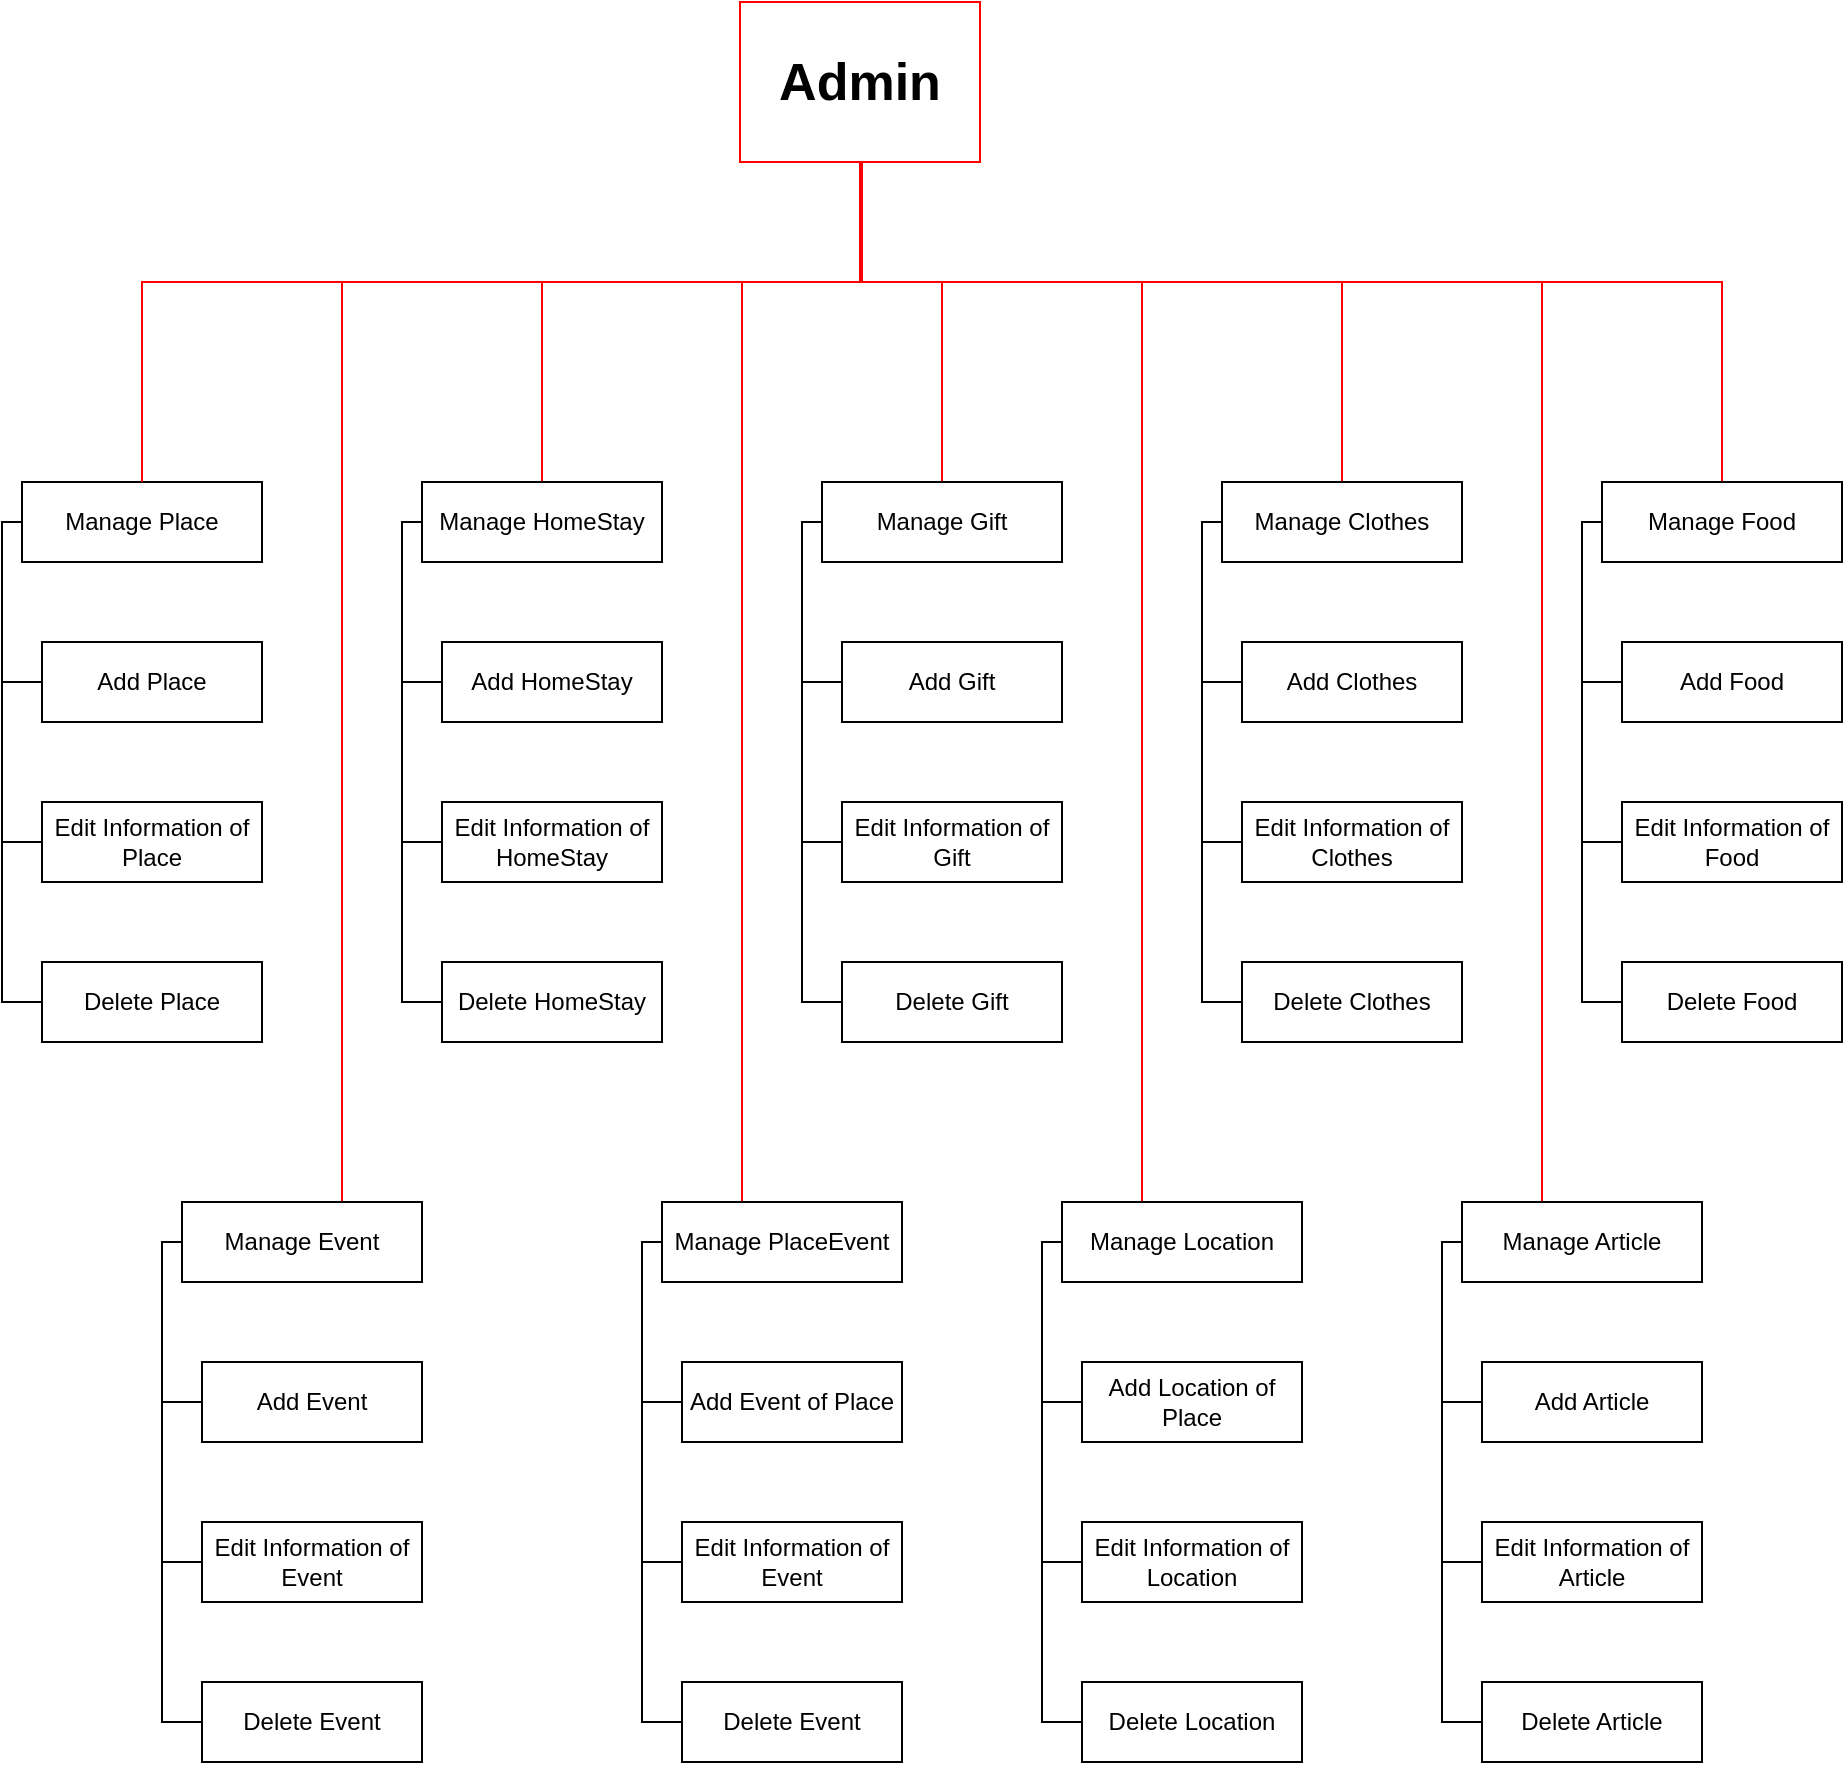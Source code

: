 <mxfile version="14.5.1" type="device"><diagram id="p0nnTQJHympkX1q5xb9R" name="Page-1"><mxGraphModel dx="1024" dy="632" grid="1" gridSize="10" guides="1" tooltips="1" connect="1" arrows="1" fold="1" page="1" pageScale="1" pageWidth="850" pageHeight="1100" math="0" shadow="0"><root><mxCell id="0"/><mxCell id="1" parent="0"/><mxCell id="g9CUl8Z9VzvdPI4QJCnY-13" value="Add Place" style="rounded=0;whiteSpace=wrap;html=1;" parent="1" vertex="1"><mxGeometry x="51" y="400" width="110" height="40" as="geometry"/></mxCell><mxCell id="g9CUl8Z9VzvdPI4QJCnY-20" style="edgeStyle=orthogonalEdgeStyle;rounded=0;orthogonalLoop=1;jettySize=auto;html=1;entryX=0;entryY=0.5;entryDx=0;entryDy=0;endArrow=none;endFill=0;" parent="1" source="g9CUl8Z9VzvdPI4QJCnY-15" target="g9CUl8Z9VzvdPI4QJCnY-13" edge="1"><mxGeometry relative="1" as="geometry"><Array as="points"><mxPoint x="31" y="340"/><mxPoint x="31" y="420"/></Array></mxGeometry></mxCell><mxCell id="g9CUl8Z9VzvdPI4QJCnY-23" style="edgeStyle=orthogonalEdgeStyle;rounded=0;orthogonalLoop=1;jettySize=auto;html=1;entryX=0;entryY=0.5;entryDx=0;entryDy=0;endArrow=none;endFill=0;" parent="1" source="g9CUl8Z9VzvdPI4QJCnY-15" target="g9CUl8Z9VzvdPI4QJCnY-21" edge="1"><mxGeometry relative="1" as="geometry"><Array as="points"><mxPoint x="31" y="340"/><mxPoint x="31" y="500"/></Array></mxGeometry></mxCell><mxCell id="g9CUl8Z9VzvdPI4QJCnY-24" style="edgeStyle=orthogonalEdgeStyle;rounded=0;orthogonalLoop=1;jettySize=auto;html=1;entryX=0;entryY=0.5;entryDx=0;entryDy=0;endArrow=none;endFill=0;" parent="1" source="g9CUl8Z9VzvdPI4QJCnY-15" target="g9CUl8Z9VzvdPI4QJCnY-22" edge="1"><mxGeometry relative="1" as="geometry"><Array as="points"><mxPoint x="31" y="340"/><mxPoint x="31" y="580"/></Array></mxGeometry></mxCell><mxCell id="g9CUl8Z9VzvdPI4QJCnY-15" value="Manage Place" style="rounded=0;whiteSpace=wrap;html=1;" parent="1" vertex="1"><mxGeometry x="41" y="320" width="120" height="40" as="geometry"/></mxCell><mxCell id="g9CUl8Z9VzvdPI4QJCnY-17" style="edgeStyle=orthogonalEdgeStyle;rounded=0;orthogonalLoop=1;jettySize=auto;html=1;endArrow=none;endFill=0;strokeColor=#FF0000;endSize=6;jumpSize=6;" parent="1" source="g9CUl8Z9VzvdPI4QJCnY-16" target="g9CUl8Z9VzvdPI4QJCnY-15" edge="1"><mxGeometry relative="1" as="geometry"><Array as="points"><mxPoint x="461" y="220"/><mxPoint x="101" y="220"/></Array></mxGeometry></mxCell><mxCell id="g9CUl8Z9VzvdPI4QJCnY-19" style="edgeStyle=orthogonalEdgeStyle;rounded=0;orthogonalLoop=1;jettySize=auto;html=1;entryX=0.5;entryY=0;entryDx=0;entryDy=0;endArrow=none;endFill=0;strokeColor=#FF0000;endSize=6;jumpSize=6;" parent="1" source="g9CUl8Z9VzvdPI4QJCnY-16" target="g9CUl8Z9VzvdPI4QJCnY-29" edge="1"><mxGeometry relative="1" as="geometry"><mxPoint x="301" y="240" as="targetPoint"/><Array as="points"><mxPoint x="461" y="220"/><mxPoint x="301" y="220"/></Array></mxGeometry></mxCell><mxCell id="g9CUl8Z9VzvdPI4QJCnY-46" style="edgeStyle=orthogonalEdgeStyle;rounded=0;orthogonalLoop=1;jettySize=auto;html=1;entryX=0.5;entryY=0;entryDx=0;entryDy=0;endArrow=none;endFill=0;strokeColor=#FF0000;endSize=6;jumpSize=6;" parent="1" source="g9CUl8Z9VzvdPI4QJCnY-16" target="g9CUl8Z9VzvdPI4QJCnY-36" edge="1"><mxGeometry relative="1" as="geometry"><Array as="points"><mxPoint x="460" y="220"/><mxPoint x="501" y="220"/></Array></mxGeometry></mxCell><mxCell id="g9CUl8Z9VzvdPI4QJCnY-47" style="edgeStyle=orthogonalEdgeStyle;rounded=0;orthogonalLoop=1;jettySize=auto;html=1;endArrow=none;endFill=0;strokeColor=#FF0000;endSize=6;jumpSize=6;" parent="1" source="g9CUl8Z9VzvdPI4QJCnY-16" target="g9CUl8Z9VzvdPI4QJCnY-43" edge="1"><mxGeometry relative="1" as="geometry"><Array as="points"><mxPoint x="461" y="220"/><mxPoint x="701" y="220"/></Array></mxGeometry></mxCell><mxCell id="g9CUl8Z9VzvdPI4QJCnY-76" style="edgeStyle=orthogonalEdgeStyle;rounded=0;orthogonalLoop=1;jettySize=auto;html=1;endArrow=none;endFill=0;strokeColor=#FF0000;endSize=6;jumpSize=6;" parent="1" source="g9CUl8Z9VzvdPI4QJCnY-16" target="g9CUl8Z9VzvdPI4QJCnY-73" edge="1"><mxGeometry relative="1" as="geometry"><Array as="points"><mxPoint x="461" y="220"/><mxPoint x="891" y="220"/></Array></mxGeometry></mxCell><mxCell id="g9CUl8Z9VzvdPI4QJCnY-84" style="edgeStyle=orthogonalEdgeStyle;rounded=0;orthogonalLoop=1;jettySize=auto;html=1;endArrow=none;endFill=0;strokeColor=#FF0000;endSize=6;jumpSize=6;" parent="1" source="g9CUl8Z9VzvdPI4QJCnY-16" target="g9CUl8Z9VzvdPI4QJCnY-52" edge="1"><mxGeometry relative="1" as="geometry"><Array as="points"><mxPoint x="461" y="220"/><mxPoint x="201" y="220"/></Array></mxGeometry></mxCell><mxCell id="g9CUl8Z9VzvdPI4QJCnY-85" style="edgeStyle=orthogonalEdgeStyle;rounded=0;orthogonalLoop=1;jettySize=auto;html=1;entryX=0.5;entryY=0;entryDx=0;entryDy=0;endArrow=none;endFill=0;strokeColor=#FF0000;endSize=6;jumpSize=6;" parent="1" target="g9CUl8Z9VzvdPI4QJCnY-59" edge="1"><mxGeometry relative="1" as="geometry"><mxPoint x="461" y="200" as="sourcePoint"/><Array as="points"><mxPoint x="461" y="220"/><mxPoint x="401" y="220"/><mxPoint x="401" y="720"/></Array></mxGeometry></mxCell><mxCell id="g9CUl8Z9VzvdPI4QJCnY-86" style="edgeStyle=orthogonalEdgeStyle;rounded=0;orthogonalLoop=1;jettySize=auto;html=1;endArrow=none;endFill=0;strokeColor=#FF0000;endSize=6;jumpSize=6;" parent="1" source="g9CUl8Z9VzvdPI4QJCnY-16" target="g9CUl8Z9VzvdPI4QJCnY-66" edge="1"><mxGeometry relative="1" as="geometry"><Array as="points"><mxPoint x="461" y="220"/><mxPoint x="601" y="220"/></Array></mxGeometry></mxCell><mxCell id="g9CUl8Z9VzvdPI4QJCnY-87" style="edgeStyle=orthogonalEdgeStyle;rounded=0;orthogonalLoop=1;jettySize=auto;html=1;entryX=0.5;entryY=0;entryDx=0;entryDy=0;endArrow=none;endFill=0;strokeColor=#FF0000;endSize=6;jumpSize=6;" parent="1" source="g9CUl8Z9VzvdPI4QJCnY-16" target="g9CUl8Z9VzvdPI4QJCnY-81" edge="1"><mxGeometry relative="1" as="geometry"><Array as="points"><mxPoint x="461" y="220"/><mxPoint x="801" y="220"/><mxPoint x="801" y="720"/></Array></mxGeometry></mxCell><mxCell id="g9CUl8Z9VzvdPI4QJCnY-16" value="Admin" style="rounded=0;whiteSpace=wrap;html=1;strokeColor=#FF0000;fontStyle=1;fontSize=26;" parent="1" vertex="1"><mxGeometry x="400" y="80" width="120" height="80" as="geometry"/></mxCell><mxCell id="g9CUl8Z9VzvdPI4QJCnY-21" value="Edit Information of Place" style="rounded=0;whiteSpace=wrap;html=1;" parent="1" vertex="1"><mxGeometry x="51" y="480" width="110" height="40" as="geometry"/></mxCell><mxCell id="g9CUl8Z9VzvdPI4QJCnY-22" value="Delete Place" style="rounded=0;whiteSpace=wrap;html=1;" parent="1" vertex="1"><mxGeometry x="51" y="560" width="110" height="40" as="geometry"/></mxCell><mxCell id="g9CUl8Z9VzvdPI4QJCnY-25" value="Add HomeStay" style="rounded=0;whiteSpace=wrap;html=1;" parent="1" vertex="1"><mxGeometry x="251" y="400" width="110" height="40" as="geometry"/></mxCell><mxCell id="g9CUl8Z9VzvdPI4QJCnY-26" style="edgeStyle=orthogonalEdgeStyle;rounded=0;orthogonalLoop=1;jettySize=auto;html=1;entryX=0;entryY=0.5;entryDx=0;entryDy=0;endArrow=none;endFill=0;" parent="1" source="g9CUl8Z9VzvdPI4QJCnY-29" target="g9CUl8Z9VzvdPI4QJCnY-25" edge="1"><mxGeometry relative="1" as="geometry"><Array as="points"><mxPoint x="231" y="340"/><mxPoint x="231" y="420"/></Array></mxGeometry></mxCell><mxCell id="g9CUl8Z9VzvdPI4QJCnY-27" style="edgeStyle=orthogonalEdgeStyle;rounded=0;orthogonalLoop=1;jettySize=auto;html=1;entryX=0;entryY=0.5;entryDx=0;entryDy=0;endArrow=none;endFill=0;" parent="1" source="g9CUl8Z9VzvdPI4QJCnY-29" target="g9CUl8Z9VzvdPI4QJCnY-30" edge="1"><mxGeometry relative="1" as="geometry"><Array as="points"><mxPoint x="231" y="340"/><mxPoint x="231" y="500"/></Array></mxGeometry></mxCell><mxCell id="g9CUl8Z9VzvdPI4QJCnY-28" style="edgeStyle=orthogonalEdgeStyle;rounded=0;orthogonalLoop=1;jettySize=auto;html=1;entryX=0;entryY=0.5;entryDx=0;entryDy=0;endArrow=none;endFill=0;" parent="1" source="g9CUl8Z9VzvdPI4QJCnY-29" target="g9CUl8Z9VzvdPI4QJCnY-31" edge="1"><mxGeometry relative="1" as="geometry"><Array as="points"><mxPoint x="231" y="340"/><mxPoint x="231" y="580"/></Array></mxGeometry></mxCell><mxCell id="g9CUl8Z9VzvdPI4QJCnY-29" value="Manage HomeStay" style="rounded=0;whiteSpace=wrap;html=1;" parent="1" vertex="1"><mxGeometry x="241" y="320" width="120" height="40" as="geometry"/></mxCell><mxCell id="g9CUl8Z9VzvdPI4QJCnY-30" value="Edit Information of&lt;br&gt;HomeStay" style="rounded=0;whiteSpace=wrap;html=1;" parent="1" vertex="1"><mxGeometry x="251" y="480" width="110" height="40" as="geometry"/></mxCell><mxCell id="g9CUl8Z9VzvdPI4QJCnY-31" value="Delete HomeStay" style="rounded=0;whiteSpace=wrap;html=1;" parent="1" vertex="1"><mxGeometry x="251" y="560" width="110" height="40" as="geometry"/></mxCell><mxCell id="g9CUl8Z9VzvdPI4QJCnY-32" value="Add Gift" style="rounded=0;whiteSpace=wrap;html=1;" parent="1" vertex="1"><mxGeometry x="451" y="400" width="110" height="40" as="geometry"/></mxCell><mxCell id="g9CUl8Z9VzvdPI4QJCnY-33" style="edgeStyle=orthogonalEdgeStyle;rounded=0;orthogonalLoop=1;jettySize=auto;html=1;entryX=0;entryY=0.5;entryDx=0;entryDy=0;endArrow=none;endFill=0;" parent="1" source="g9CUl8Z9VzvdPI4QJCnY-36" target="g9CUl8Z9VzvdPI4QJCnY-32" edge="1"><mxGeometry relative="1" as="geometry"><Array as="points"><mxPoint x="431" y="340"/><mxPoint x="431" y="420"/></Array></mxGeometry></mxCell><mxCell id="g9CUl8Z9VzvdPI4QJCnY-34" style="edgeStyle=orthogonalEdgeStyle;rounded=0;orthogonalLoop=1;jettySize=auto;html=1;entryX=0;entryY=0.5;entryDx=0;entryDy=0;endArrow=none;endFill=0;" parent="1" source="g9CUl8Z9VzvdPI4QJCnY-36" target="g9CUl8Z9VzvdPI4QJCnY-37" edge="1"><mxGeometry relative="1" as="geometry"><Array as="points"><mxPoint x="431" y="340"/><mxPoint x="431" y="500"/></Array></mxGeometry></mxCell><mxCell id="g9CUl8Z9VzvdPI4QJCnY-35" style="edgeStyle=orthogonalEdgeStyle;rounded=0;orthogonalLoop=1;jettySize=auto;html=1;entryX=0;entryY=0.5;entryDx=0;entryDy=0;endArrow=none;endFill=0;" parent="1" source="g9CUl8Z9VzvdPI4QJCnY-36" target="g9CUl8Z9VzvdPI4QJCnY-38" edge="1"><mxGeometry relative="1" as="geometry"><Array as="points"><mxPoint x="431" y="340"/><mxPoint x="431" y="580"/></Array></mxGeometry></mxCell><mxCell id="g9CUl8Z9VzvdPI4QJCnY-36" value="Manage Gift" style="rounded=0;whiteSpace=wrap;html=1;" parent="1" vertex="1"><mxGeometry x="441" y="320" width="120" height="40" as="geometry"/></mxCell><mxCell id="g9CUl8Z9VzvdPI4QJCnY-37" value="Edit Information of Gift" style="rounded=0;whiteSpace=wrap;html=1;" parent="1" vertex="1"><mxGeometry x="451" y="480" width="110" height="40" as="geometry"/></mxCell><mxCell id="g9CUl8Z9VzvdPI4QJCnY-38" value="Delete Gift" style="rounded=0;whiteSpace=wrap;html=1;" parent="1" vertex="1"><mxGeometry x="451" y="560" width="110" height="40" as="geometry"/></mxCell><mxCell id="g9CUl8Z9VzvdPI4QJCnY-39" value="Add Clothes" style="rounded=0;whiteSpace=wrap;html=1;" parent="1" vertex="1"><mxGeometry x="651" y="400" width="110" height="40" as="geometry"/></mxCell><mxCell id="g9CUl8Z9VzvdPI4QJCnY-40" style="edgeStyle=orthogonalEdgeStyle;rounded=0;orthogonalLoop=1;jettySize=auto;html=1;entryX=0;entryY=0.5;entryDx=0;entryDy=0;endArrow=none;endFill=0;" parent="1" source="g9CUl8Z9VzvdPI4QJCnY-43" target="g9CUl8Z9VzvdPI4QJCnY-39" edge="1"><mxGeometry relative="1" as="geometry"><Array as="points"><mxPoint x="631" y="340"/><mxPoint x="631" y="420"/></Array></mxGeometry></mxCell><mxCell id="g9CUl8Z9VzvdPI4QJCnY-41" style="edgeStyle=orthogonalEdgeStyle;rounded=0;orthogonalLoop=1;jettySize=auto;html=1;entryX=0;entryY=0.5;entryDx=0;entryDy=0;endArrow=none;endFill=0;" parent="1" source="g9CUl8Z9VzvdPI4QJCnY-43" target="g9CUl8Z9VzvdPI4QJCnY-44" edge="1"><mxGeometry relative="1" as="geometry"><Array as="points"><mxPoint x="631" y="340"/><mxPoint x="631" y="500"/></Array></mxGeometry></mxCell><mxCell id="g9CUl8Z9VzvdPI4QJCnY-42" style="edgeStyle=orthogonalEdgeStyle;rounded=0;orthogonalLoop=1;jettySize=auto;html=1;entryX=0;entryY=0.5;entryDx=0;entryDy=0;endArrow=none;endFill=0;" parent="1" source="g9CUl8Z9VzvdPI4QJCnY-43" target="g9CUl8Z9VzvdPI4QJCnY-45" edge="1"><mxGeometry relative="1" as="geometry"><Array as="points"><mxPoint x="631" y="340"/><mxPoint x="631" y="580"/></Array></mxGeometry></mxCell><mxCell id="g9CUl8Z9VzvdPI4QJCnY-43" value="Manage Clothes" style="rounded=0;whiteSpace=wrap;html=1;" parent="1" vertex="1"><mxGeometry x="641" y="320" width="120" height="40" as="geometry"/></mxCell><mxCell id="g9CUl8Z9VzvdPI4QJCnY-44" value="&lt;span&gt;Edit Information of Clothes&lt;/span&gt;" style="rounded=0;whiteSpace=wrap;html=1;" parent="1" vertex="1"><mxGeometry x="651" y="480" width="110" height="40" as="geometry"/></mxCell><mxCell id="g9CUl8Z9VzvdPI4QJCnY-45" value="Delete Clothes" style="rounded=0;whiteSpace=wrap;html=1;" parent="1" vertex="1"><mxGeometry x="651" y="560" width="110" height="40" as="geometry"/></mxCell><mxCell id="g9CUl8Z9VzvdPI4QJCnY-48" value="Add Event" style="rounded=0;whiteSpace=wrap;html=1;" parent="1" vertex="1"><mxGeometry x="131" y="760" width="110" height="40" as="geometry"/></mxCell><mxCell id="g9CUl8Z9VzvdPI4QJCnY-49" style="edgeStyle=orthogonalEdgeStyle;rounded=0;orthogonalLoop=1;jettySize=auto;html=1;entryX=0;entryY=0.5;entryDx=0;entryDy=0;endArrow=none;endFill=0;" parent="1" source="g9CUl8Z9VzvdPI4QJCnY-52" target="g9CUl8Z9VzvdPI4QJCnY-48" edge="1"><mxGeometry relative="1" as="geometry"><Array as="points"><mxPoint x="111" y="700"/><mxPoint x="111" y="780"/></Array></mxGeometry></mxCell><mxCell id="g9CUl8Z9VzvdPI4QJCnY-50" style="edgeStyle=orthogonalEdgeStyle;rounded=0;orthogonalLoop=1;jettySize=auto;html=1;entryX=0;entryY=0.5;entryDx=0;entryDy=0;endArrow=none;endFill=0;" parent="1" source="g9CUl8Z9VzvdPI4QJCnY-52" target="g9CUl8Z9VzvdPI4QJCnY-53" edge="1"><mxGeometry relative="1" as="geometry"><Array as="points"><mxPoint x="111" y="700"/><mxPoint x="111" y="860"/></Array></mxGeometry></mxCell><mxCell id="g9CUl8Z9VzvdPI4QJCnY-51" style="edgeStyle=orthogonalEdgeStyle;rounded=0;orthogonalLoop=1;jettySize=auto;html=1;entryX=0;entryY=0.5;entryDx=0;entryDy=0;endArrow=none;endFill=0;" parent="1" source="g9CUl8Z9VzvdPI4QJCnY-52" target="g9CUl8Z9VzvdPI4QJCnY-54" edge="1"><mxGeometry relative="1" as="geometry"><Array as="points"><mxPoint x="111" y="700"/><mxPoint x="111" y="940"/></Array></mxGeometry></mxCell><mxCell id="g9CUl8Z9VzvdPI4QJCnY-52" value="Manage Event" style="rounded=0;whiteSpace=wrap;html=1;" parent="1" vertex="1"><mxGeometry x="121" y="680" width="120" height="40" as="geometry"/></mxCell><mxCell id="g9CUl8Z9VzvdPI4QJCnY-53" value="&lt;span&gt;Edit Information of Event&lt;/span&gt;" style="rounded=0;whiteSpace=wrap;html=1;" parent="1" vertex="1"><mxGeometry x="131" y="840" width="110" height="40" as="geometry"/></mxCell><mxCell id="g9CUl8Z9VzvdPI4QJCnY-54" value="Delete Event" style="rounded=0;whiteSpace=wrap;html=1;" parent="1" vertex="1"><mxGeometry x="131" y="920" width="110" height="40" as="geometry"/></mxCell><mxCell id="g9CUl8Z9VzvdPI4QJCnY-55" value="Add Event of Place" style="rounded=0;whiteSpace=wrap;html=1;" parent="1" vertex="1"><mxGeometry x="371" y="760" width="110" height="40" as="geometry"/></mxCell><mxCell id="g9CUl8Z9VzvdPI4QJCnY-56" style="edgeStyle=orthogonalEdgeStyle;rounded=0;orthogonalLoop=1;jettySize=auto;html=1;entryX=0;entryY=0.5;entryDx=0;entryDy=0;endArrow=none;endFill=0;" parent="1" source="g9CUl8Z9VzvdPI4QJCnY-59" target="g9CUl8Z9VzvdPI4QJCnY-55" edge="1"><mxGeometry relative="1" as="geometry"><Array as="points"><mxPoint x="351" y="700"/><mxPoint x="351" y="780"/></Array></mxGeometry></mxCell><mxCell id="g9CUl8Z9VzvdPI4QJCnY-57" style="edgeStyle=orthogonalEdgeStyle;rounded=0;orthogonalLoop=1;jettySize=auto;html=1;entryX=0;entryY=0.5;entryDx=0;entryDy=0;endArrow=none;endFill=0;" parent="1" source="g9CUl8Z9VzvdPI4QJCnY-59" target="g9CUl8Z9VzvdPI4QJCnY-60" edge="1"><mxGeometry relative="1" as="geometry"><Array as="points"><mxPoint x="351" y="700"/><mxPoint x="351" y="860"/></Array></mxGeometry></mxCell><mxCell id="g9CUl8Z9VzvdPI4QJCnY-58" style="edgeStyle=orthogonalEdgeStyle;rounded=0;orthogonalLoop=1;jettySize=auto;html=1;entryX=0;entryY=0.5;entryDx=0;entryDy=0;endArrow=none;endFill=0;" parent="1" source="g9CUl8Z9VzvdPI4QJCnY-59" target="g9CUl8Z9VzvdPI4QJCnY-61" edge="1"><mxGeometry relative="1" as="geometry"><Array as="points"><mxPoint x="351" y="700"/><mxPoint x="351" y="940"/></Array></mxGeometry></mxCell><mxCell id="g9CUl8Z9VzvdPI4QJCnY-59" value="Manage PlaceEvent" style="rounded=0;whiteSpace=wrap;html=1;" parent="1" vertex="1"><mxGeometry x="361" y="680" width="120" height="40" as="geometry"/></mxCell><mxCell id="g9CUl8Z9VzvdPI4QJCnY-60" value="&lt;span&gt;Edit Information of Event&lt;/span&gt;" style="rounded=0;whiteSpace=wrap;html=1;" parent="1" vertex="1"><mxGeometry x="371" y="840" width="110" height="40" as="geometry"/></mxCell><mxCell id="g9CUl8Z9VzvdPI4QJCnY-61" value="Delete Event" style="rounded=0;whiteSpace=wrap;html=1;" parent="1" vertex="1"><mxGeometry x="371" y="920" width="110" height="40" as="geometry"/></mxCell><mxCell id="g9CUl8Z9VzvdPI4QJCnY-62" value="Add Location of Place" style="rounded=0;whiteSpace=wrap;html=1;" parent="1" vertex="1"><mxGeometry x="571" y="760" width="110" height="40" as="geometry"/></mxCell><mxCell id="g9CUl8Z9VzvdPI4QJCnY-63" style="edgeStyle=orthogonalEdgeStyle;rounded=0;orthogonalLoop=1;jettySize=auto;html=1;entryX=0;entryY=0.5;entryDx=0;entryDy=0;endArrow=none;endFill=0;" parent="1" source="g9CUl8Z9VzvdPI4QJCnY-66" target="g9CUl8Z9VzvdPI4QJCnY-62" edge="1"><mxGeometry relative="1" as="geometry"><Array as="points"><mxPoint x="551" y="700"/><mxPoint x="551" y="780"/></Array></mxGeometry></mxCell><mxCell id="g9CUl8Z9VzvdPI4QJCnY-64" style="edgeStyle=orthogonalEdgeStyle;rounded=0;orthogonalLoop=1;jettySize=auto;html=1;entryX=0;entryY=0.5;entryDx=0;entryDy=0;endArrow=none;endFill=0;" parent="1" source="g9CUl8Z9VzvdPI4QJCnY-66" target="g9CUl8Z9VzvdPI4QJCnY-67" edge="1"><mxGeometry relative="1" as="geometry"><Array as="points"><mxPoint x="551" y="700"/><mxPoint x="551" y="860"/></Array></mxGeometry></mxCell><mxCell id="g9CUl8Z9VzvdPI4QJCnY-65" style="edgeStyle=orthogonalEdgeStyle;rounded=0;orthogonalLoop=1;jettySize=auto;html=1;entryX=0;entryY=0.5;entryDx=0;entryDy=0;endArrow=none;endFill=0;" parent="1" source="g9CUl8Z9VzvdPI4QJCnY-66" target="g9CUl8Z9VzvdPI4QJCnY-68" edge="1"><mxGeometry relative="1" as="geometry"><Array as="points"><mxPoint x="551" y="700"/><mxPoint x="551" y="940"/></Array></mxGeometry></mxCell><mxCell id="g9CUl8Z9VzvdPI4QJCnY-66" value="Manage Location" style="rounded=0;whiteSpace=wrap;html=1;" parent="1" vertex="1"><mxGeometry x="561" y="680" width="120" height="40" as="geometry"/></mxCell><mxCell id="g9CUl8Z9VzvdPI4QJCnY-67" value="&lt;span&gt;Edit Information of Location&lt;/span&gt;" style="rounded=0;whiteSpace=wrap;html=1;" parent="1" vertex="1"><mxGeometry x="571" y="840" width="110" height="40" as="geometry"/></mxCell><mxCell id="g9CUl8Z9VzvdPI4QJCnY-68" value="Delete Location" style="rounded=0;whiteSpace=wrap;html=1;" parent="1" vertex="1"><mxGeometry x="571" y="920" width="110" height="40" as="geometry"/></mxCell><mxCell id="g9CUl8Z9VzvdPI4QJCnY-69" value="Add Food" style="rounded=0;whiteSpace=wrap;html=1;" parent="1" vertex="1"><mxGeometry x="841" y="400" width="110" height="40" as="geometry"/></mxCell><mxCell id="g9CUl8Z9VzvdPI4QJCnY-70" style="edgeStyle=orthogonalEdgeStyle;rounded=0;orthogonalLoop=1;jettySize=auto;html=1;entryX=0;entryY=0.5;entryDx=0;entryDy=0;endArrow=none;endFill=0;" parent="1" source="g9CUl8Z9VzvdPI4QJCnY-73" target="g9CUl8Z9VzvdPI4QJCnY-69" edge="1"><mxGeometry relative="1" as="geometry"><Array as="points"><mxPoint x="821" y="340"/><mxPoint x="821" y="420"/></Array></mxGeometry></mxCell><mxCell id="g9CUl8Z9VzvdPI4QJCnY-71" style="edgeStyle=orthogonalEdgeStyle;rounded=0;orthogonalLoop=1;jettySize=auto;html=1;entryX=0;entryY=0.5;entryDx=0;entryDy=0;endArrow=none;endFill=0;" parent="1" source="g9CUl8Z9VzvdPI4QJCnY-73" target="g9CUl8Z9VzvdPI4QJCnY-74" edge="1"><mxGeometry relative="1" as="geometry"><Array as="points"><mxPoint x="821" y="340"/><mxPoint x="821" y="500"/></Array></mxGeometry></mxCell><mxCell id="g9CUl8Z9VzvdPI4QJCnY-72" style="edgeStyle=orthogonalEdgeStyle;rounded=0;orthogonalLoop=1;jettySize=auto;html=1;entryX=0;entryY=0.5;entryDx=0;entryDy=0;endArrow=none;endFill=0;" parent="1" source="g9CUl8Z9VzvdPI4QJCnY-73" target="g9CUl8Z9VzvdPI4QJCnY-75" edge="1"><mxGeometry relative="1" as="geometry"><Array as="points"><mxPoint x="821" y="340"/><mxPoint x="821" y="580"/></Array></mxGeometry></mxCell><mxCell id="g9CUl8Z9VzvdPI4QJCnY-73" value="Manage Food" style="rounded=0;whiteSpace=wrap;html=1;" parent="1" vertex="1"><mxGeometry x="831" y="320" width="120" height="40" as="geometry"/></mxCell><mxCell id="g9CUl8Z9VzvdPI4QJCnY-74" value="Edit Information of Food" style="rounded=0;whiteSpace=wrap;html=1;" parent="1" vertex="1"><mxGeometry x="841" y="480" width="110" height="40" as="geometry"/></mxCell><mxCell id="g9CUl8Z9VzvdPI4QJCnY-75" value="Delete Food" style="rounded=0;whiteSpace=wrap;html=1;" parent="1" vertex="1"><mxGeometry x="841" y="560" width="110" height="40" as="geometry"/></mxCell><mxCell id="g9CUl8Z9VzvdPI4QJCnY-77" value="Add Article" style="rounded=0;whiteSpace=wrap;html=1;" parent="1" vertex="1"><mxGeometry x="771" y="760" width="110" height="40" as="geometry"/></mxCell><mxCell id="g9CUl8Z9VzvdPI4QJCnY-78" style="edgeStyle=orthogonalEdgeStyle;rounded=0;orthogonalLoop=1;jettySize=auto;html=1;entryX=0;entryY=0.5;entryDx=0;entryDy=0;endArrow=none;endFill=0;" parent="1" source="g9CUl8Z9VzvdPI4QJCnY-81" target="g9CUl8Z9VzvdPI4QJCnY-77" edge="1"><mxGeometry relative="1" as="geometry"><Array as="points"><mxPoint x="751" y="700"/><mxPoint x="751" y="780"/></Array></mxGeometry></mxCell><mxCell id="g9CUl8Z9VzvdPI4QJCnY-79" style="edgeStyle=orthogonalEdgeStyle;rounded=0;orthogonalLoop=1;jettySize=auto;html=1;entryX=0;entryY=0.5;entryDx=0;entryDy=0;endArrow=none;endFill=0;" parent="1" source="g9CUl8Z9VzvdPI4QJCnY-81" target="g9CUl8Z9VzvdPI4QJCnY-82" edge="1"><mxGeometry relative="1" as="geometry"><Array as="points"><mxPoint x="751" y="700"/><mxPoint x="751" y="860"/></Array></mxGeometry></mxCell><mxCell id="g9CUl8Z9VzvdPI4QJCnY-80" style="edgeStyle=orthogonalEdgeStyle;rounded=0;orthogonalLoop=1;jettySize=auto;html=1;entryX=0;entryY=0.5;entryDx=0;entryDy=0;endArrow=none;endFill=0;" parent="1" source="g9CUl8Z9VzvdPI4QJCnY-81" target="g9CUl8Z9VzvdPI4QJCnY-83" edge="1"><mxGeometry relative="1" as="geometry"><Array as="points"><mxPoint x="751" y="700"/><mxPoint x="751" y="940"/></Array></mxGeometry></mxCell><mxCell id="g9CUl8Z9VzvdPI4QJCnY-81" value="Manage Article" style="rounded=0;whiteSpace=wrap;html=1;" parent="1" vertex="1"><mxGeometry x="761" y="680" width="120" height="40" as="geometry"/></mxCell><mxCell id="g9CUl8Z9VzvdPI4QJCnY-82" value="&lt;span&gt;Edit Information of Article&lt;/span&gt;" style="rounded=0;whiteSpace=wrap;html=1;" parent="1" vertex="1"><mxGeometry x="771" y="840" width="110" height="40" as="geometry"/></mxCell><mxCell id="g9CUl8Z9VzvdPI4QJCnY-83" value="Delete Article" style="rounded=0;whiteSpace=wrap;html=1;" parent="1" vertex="1"><mxGeometry x="771" y="920" width="110" height="40" as="geometry"/></mxCell></root></mxGraphModel></diagram></mxfile>